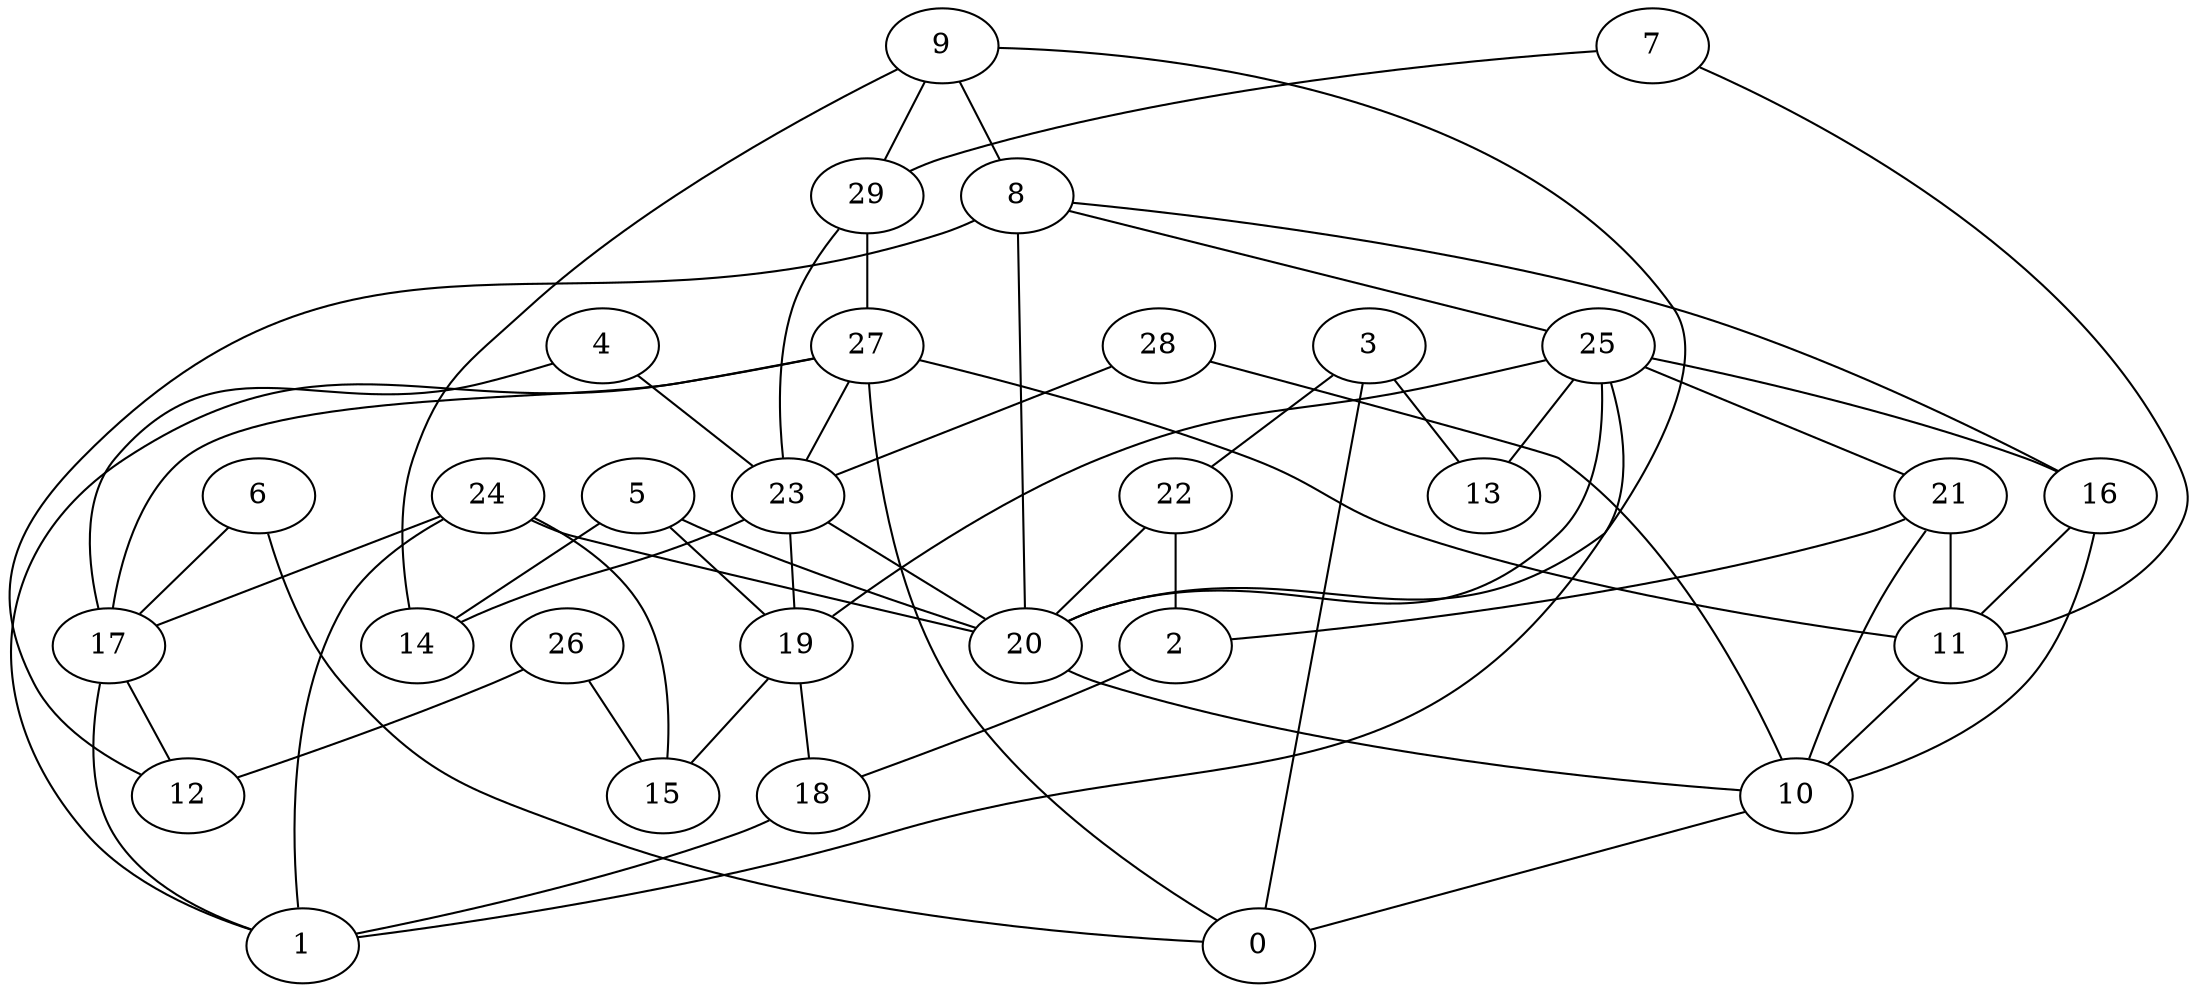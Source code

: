 digraph GG_graph {

subgraph G_graph {
edge [color = black]
"20" -> "10" [dir = none]
"16" -> "10" [dir = none]
"16" -> "11" [dir = none]
"9" -> "29" [dir = none]
"9" -> "8" [dir = none]
"9" -> "14" [dir = none]
"9" -> "20" [dir = none]
"22" -> "2" [dir = none]
"22" -> "20" [dir = none]
"27" -> "17" [dir = none]
"27" -> "11" [dir = none]
"27" -> "0" [dir = none]
"27" -> "1" [dir = none]
"29" -> "23" [dir = none]
"29" -> "27" [dir = none]
"21" -> "2" [dir = none]
"21" -> "11" [dir = none]
"21" -> "10" [dir = none]
"23" -> "14" [dir = none]
"23" -> "20" [dir = none]
"23" -> "19" [dir = none]
"18" -> "1" [dir = none]
"11" -> "10" [dir = none]
"19" -> "15" [dir = none]
"19" -> "18" [dir = none]
"3" -> "22" [dir = none]
"3" -> "0" [dir = none]
"3" -> "13" [dir = none]
"6" -> "17" [dir = none]
"6" -> "0" [dir = none]
"17" -> "12" [dir = none]
"10" -> "0" [dir = none]
"7" -> "11" [dir = none]
"7" -> "29" [dir = none]
"28" -> "10" [dir = none]
"28" -> "23" [dir = none]
"4" -> "23" [dir = none]
"4" -> "17" [dir = none]
"8" -> "16" [dir = none]
"8" -> "25" [dir = none]
"8" -> "20" [dir = none]
"8" -> "12" [dir = none]
"24" -> "1" [dir = none]
"24" -> "20" [dir = none]
"24" -> "17" [dir = none]
"24" -> "15" [dir = none]
"5" -> "19" [dir = none]
"5" -> "20" [dir = none]
"5" -> "14" [dir = none]
"25" -> "13" [dir = none]
"25" -> "20" [dir = none]
"25" -> "1" [dir = none]
"25" -> "19" [dir = none]
"25" -> "21" [dir = none]
"25" -> "16" [dir = none]
"2" -> "18" [dir = none]
"26" -> "15" [dir = none]
"26" -> "12" [dir = none]
"27" -> "23" [dir = none]
"17" -> "1" [dir = none]
}

}
